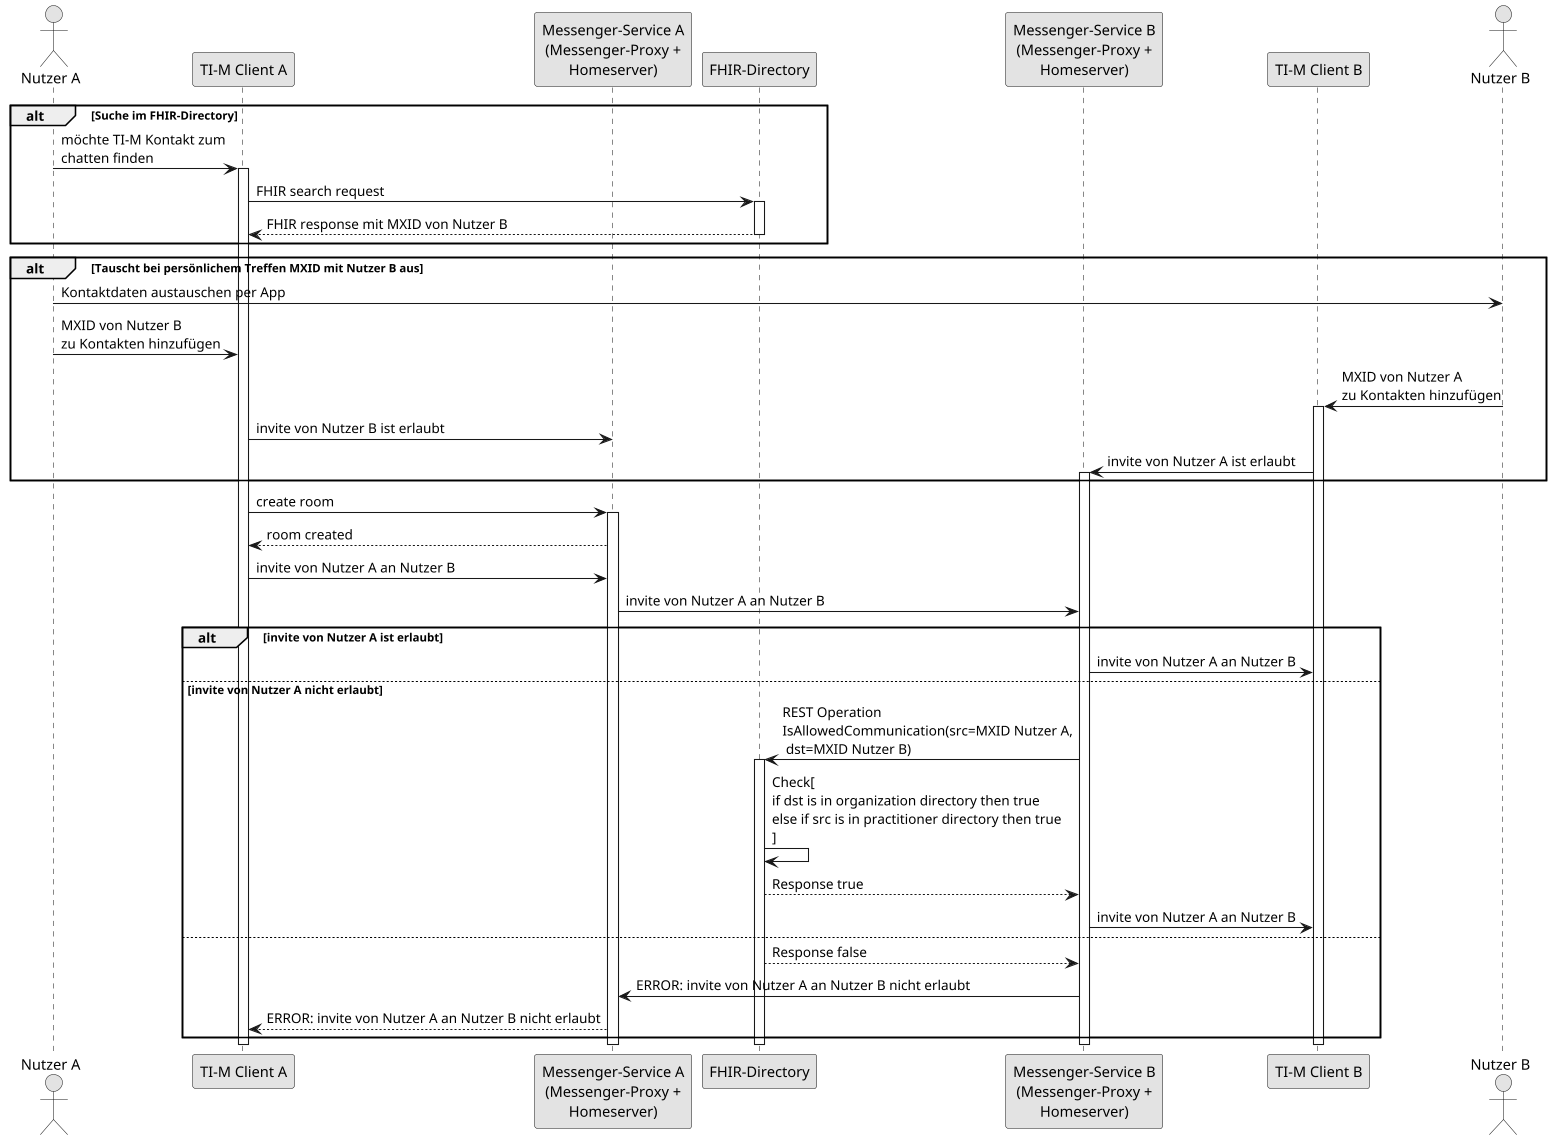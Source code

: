 @startuml TI-Messenger communication control without PASSporT
skinparam dpi 100
skinparam WrapWidth 200
skinparam monochrome true

actor a as "Nutzer A"
participant cl as "TI-M Client A"
participant mp as "Messenger-Service A\n(Messenger-Proxy +\nHomeserver)"
participant fd as "FHIR-Directory"
participant mpb as "Messenger-Service B\n(Messenger-Proxy +\nHomeserver)"
participant clb as "TI-M Client B"
actor b as "Nutzer B"

alt Suche im FHIR-Directory
a -> cl: möchte TI-M Kontakt zum\nchatten finden
activate cl
cl -> fd: FHIR search request
activate fd
fd --> cl: FHIR response mit MXID von Nutzer B
deactivate fd
end
alt Tauscht bei persönlichem Treffen MXID mit Nutzer B aus
a -> b: Kontaktdaten austauschen per App
a -> cl: MXID von Nutzer B\nzu Kontakten hinzufügen
b -> clb: MXID von Nutzer A\nzu Kontakten hinzufügen
activate clb
cl -> mp: invite von Nutzer B ist erlaubt
clb -> mpb: invite von Nutzer A ist erlaubt
activate mpb
end
cl -> mp: create room
activate mp
mp --> cl: room created

' Invite
cl -> mp: invite von Nutzer A an Nutzer B
mp -> mpb: invite von Nutzer A an Nutzer B
alt invite von Nutzer A ist erlaubt
mpb -> clb: invite von Nutzer A an Nutzer B
else invite von Nutzer A nicht erlaubt
mpb -> fd: REST Operation\nIsAllowedCommunication(src=MXID Nutzer A,\n dst=MXID Nutzer B)
activate fd
fd -> fd: Check[\nif dst is in organization directory then true\nelse if src is in practitioner directory then true\n]
fd --> mpb: Response true
mpb -> clb: invite von Nutzer A an Nutzer B
else
fd --> mpb: Response false
mpb -> mp: ERROR: invite von Nutzer A an Nutzer B nicht erlaubt
mp --> cl: ERROR: invite von Nutzer A an Nutzer B nicht erlaubt
end
deactivate fd
deactivate clb
deactivate mpb
deactivate mp
deactivate cl
@enduml
